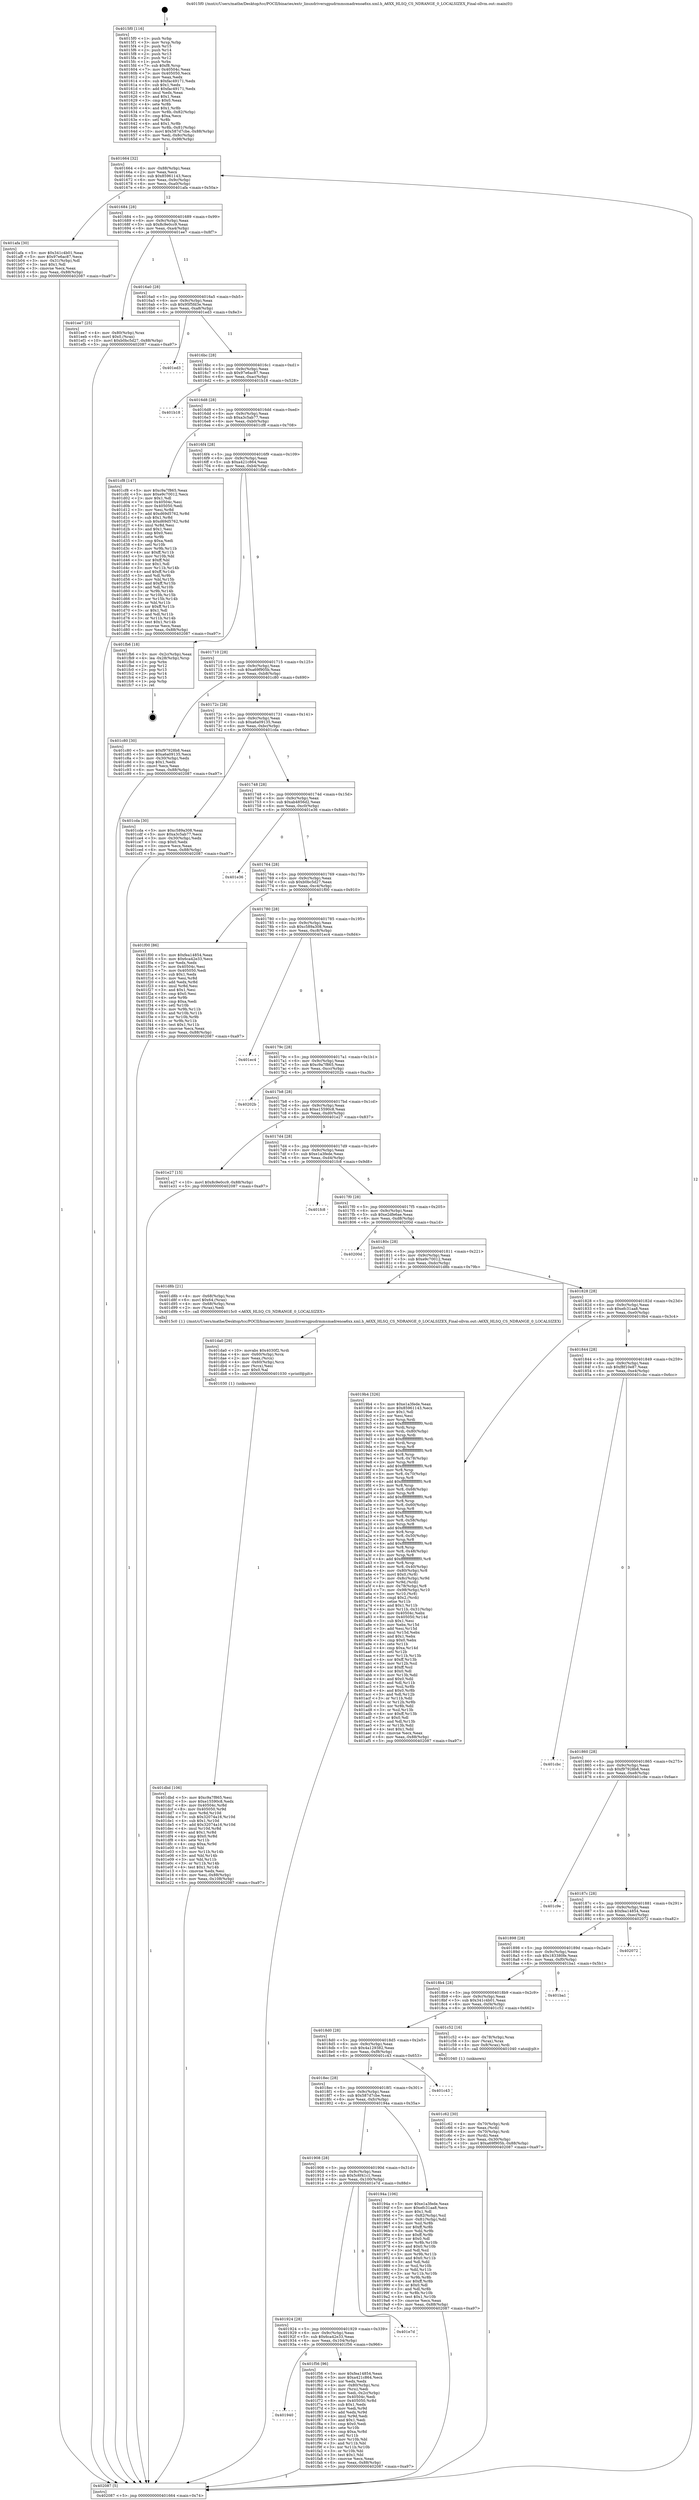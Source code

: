 digraph "0x4015f0" {
  label = "0x4015f0 (/mnt/c/Users/mathe/Desktop/tcc/POCII/binaries/extr_linuxdriversgpudrmmsmadrenoa6xx.xml.h_A6XX_HLSQ_CS_NDRANGE_0_LOCALSIZEX_Final-ollvm.out::main(0))"
  labelloc = "t"
  node[shape=record]

  Entry [label="",width=0.3,height=0.3,shape=circle,fillcolor=black,style=filled]
  "0x401664" [label="{
     0x401664 [32]\l
     | [instrs]\l
     &nbsp;&nbsp;0x401664 \<+6\>: mov -0x88(%rbp),%eax\l
     &nbsp;&nbsp;0x40166a \<+2\>: mov %eax,%ecx\l
     &nbsp;&nbsp;0x40166c \<+6\>: sub $0x85961143,%ecx\l
     &nbsp;&nbsp;0x401672 \<+6\>: mov %eax,-0x9c(%rbp)\l
     &nbsp;&nbsp;0x401678 \<+6\>: mov %ecx,-0xa0(%rbp)\l
     &nbsp;&nbsp;0x40167e \<+6\>: je 0000000000401afa \<main+0x50a\>\l
  }"]
  "0x401afa" [label="{
     0x401afa [30]\l
     | [instrs]\l
     &nbsp;&nbsp;0x401afa \<+5\>: mov $0x341c4b01,%eax\l
     &nbsp;&nbsp;0x401aff \<+5\>: mov $0x97e6ac87,%ecx\l
     &nbsp;&nbsp;0x401b04 \<+3\>: mov -0x31(%rbp),%dl\l
     &nbsp;&nbsp;0x401b07 \<+3\>: test $0x1,%dl\l
     &nbsp;&nbsp;0x401b0a \<+3\>: cmovne %ecx,%eax\l
     &nbsp;&nbsp;0x401b0d \<+6\>: mov %eax,-0x88(%rbp)\l
     &nbsp;&nbsp;0x401b13 \<+5\>: jmp 0000000000402087 \<main+0xa97\>\l
  }"]
  "0x401684" [label="{
     0x401684 [28]\l
     | [instrs]\l
     &nbsp;&nbsp;0x401684 \<+5\>: jmp 0000000000401689 \<main+0x99\>\l
     &nbsp;&nbsp;0x401689 \<+6\>: mov -0x9c(%rbp),%eax\l
     &nbsp;&nbsp;0x40168f \<+5\>: sub $0x8c9e0cc9,%eax\l
     &nbsp;&nbsp;0x401694 \<+6\>: mov %eax,-0xa4(%rbp)\l
     &nbsp;&nbsp;0x40169a \<+6\>: je 0000000000401ee7 \<main+0x8f7\>\l
  }"]
  Exit [label="",width=0.3,height=0.3,shape=circle,fillcolor=black,style=filled,peripheries=2]
  "0x401ee7" [label="{
     0x401ee7 [25]\l
     | [instrs]\l
     &nbsp;&nbsp;0x401ee7 \<+4\>: mov -0x80(%rbp),%rax\l
     &nbsp;&nbsp;0x401eeb \<+6\>: movl $0x0,(%rax)\l
     &nbsp;&nbsp;0x401ef1 \<+10\>: movl $0xb0bc5d27,-0x88(%rbp)\l
     &nbsp;&nbsp;0x401efb \<+5\>: jmp 0000000000402087 \<main+0xa97\>\l
  }"]
  "0x4016a0" [label="{
     0x4016a0 [28]\l
     | [instrs]\l
     &nbsp;&nbsp;0x4016a0 \<+5\>: jmp 00000000004016a5 \<main+0xb5\>\l
     &nbsp;&nbsp;0x4016a5 \<+6\>: mov -0x9c(%rbp),%eax\l
     &nbsp;&nbsp;0x4016ab \<+5\>: sub $0x95f5fd3e,%eax\l
     &nbsp;&nbsp;0x4016b0 \<+6\>: mov %eax,-0xa8(%rbp)\l
     &nbsp;&nbsp;0x4016b6 \<+6\>: je 0000000000401ed3 \<main+0x8e3\>\l
  }"]
  "0x401940" [label="{
     0x401940\l
  }", style=dashed]
  "0x401ed3" [label="{
     0x401ed3\l
  }", style=dashed]
  "0x4016bc" [label="{
     0x4016bc [28]\l
     | [instrs]\l
     &nbsp;&nbsp;0x4016bc \<+5\>: jmp 00000000004016c1 \<main+0xd1\>\l
     &nbsp;&nbsp;0x4016c1 \<+6\>: mov -0x9c(%rbp),%eax\l
     &nbsp;&nbsp;0x4016c7 \<+5\>: sub $0x97e6ac87,%eax\l
     &nbsp;&nbsp;0x4016cc \<+6\>: mov %eax,-0xac(%rbp)\l
     &nbsp;&nbsp;0x4016d2 \<+6\>: je 0000000000401b18 \<main+0x528\>\l
  }"]
  "0x401f56" [label="{
     0x401f56 [96]\l
     | [instrs]\l
     &nbsp;&nbsp;0x401f56 \<+5\>: mov $0xfea14854,%eax\l
     &nbsp;&nbsp;0x401f5b \<+5\>: mov $0xa421c864,%ecx\l
     &nbsp;&nbsp;0x401f60 \<+2\>: xor %edx,%edx\l
     &nbsp;&nbsp;0x401f62 \<+4\>: mov -0x80(%rbp),%rsi\l
     &nbsp;&nbsp;0x401f66 \<+2\>: mov (%rsi),%edi\l
     &nbsp;&nbsp;0x401f68 \<+3\>: mov %edi,-0x2c(%rbp)\l
     &nbsp;&nbsp;0x401f6b \<+7\>: mov 0x40504c,%edi\l
     &nbsp;&nbsp;0x401f72 \<+8\>: mov 0x405050,%r8d\l
     &nbsp;&nbsp;0x401f7a \<+3\>: sub $0x1,%edx\l
     &nbsp;&nbsp;0x401f7d \<+3\>: mov %edi,%r9d\l
     &nbsp;&nbsp;0x401f80 \<+3\>: add %edx,%r9d\l
     &nbsp;&nbsp;0x401f83 \<+4\>: imul %r9d,%edi\l
     &nbsp;&nbsp;0x401f87 \<+3\>: and $0x1,%edi\l
     &nbsp;&nbsp;0x401f8a \<+3\>: cmp $0x0,%edi\l
     &nbsp;&nbsp;0x401f8d \<+4\>: sete %r10b\l
     &nbsp;&nbsp;0x401f91 \<+4\>: cmp $0xa,%r8d\l
     &nbsp;&nbsp;0x401f95 \<+4\>: setl %r11b\l
     &nbsp;&nbsp;0x401f99 \<+3\>: mov %r10b,%bl\l
     &nbsp;&nbsp;0x401f9c \<+3\>: and %r11b,%bl\l
     &nbsp;&nbsp;0x401f9f \<+3\>: xor %r11b,%r10b\l
     &nbsp;&nbsp;0x401fa2 \<+3\>: or %r10b,%bl\l
     &nbsp;&nbsp;0x401fa5 \<+3\>: test $0x1,%bl\l
     &nbsp;&nbsp;0x401fa8 \<+3\>: cmovne %ecx,%eax\l
     &nbsp;&nbsp;0x401fab \<+6\>: mov %eax,-0x88(%rbp)\l
     &nbsp;&nbsp;0x401fb1 \<+5\>: jmp 0000000000402087 \<main+0xa97\>\l
  }"]
  "0x401b18" [label="{
     0x401b18\l
  }", style=dashed]
  "0x4016d8" [label="{
     0x4016d8 [28]\l
     | [instrs]\l
     &nbsp;&nbsp;0x4016d8 \<+5\>: jmp 00000000004016dd \<main+0xed\>\l
     &nbsp;&nbsp;0x4016dd \<+6\>: mov -0x9c(%rbp),%eax\l
     &nbsp;&nbsp;0x4016e3 \<+5\>: sub $0xa3c5ab77,%eax\l
     &nbsp;&nbsp;0x4016e8 \<+6\>: mov %eax,-0xb0(%rbp)\l
     &nbsp;&nbsp;0x4016ee \<+6\>: je 0000000000401cf8 \<main+0x708\>\l
  }"]
  "0x401924" [label="{
     0x401924 [28]\l
     | [instrs]\l
     &nbsp;&nbsp;0x401924 \<+5\>: jmp 0000000000401929 \<main+0x339\>\l
     &nbsp;&nbsp;0x401929 \<+6\>: mov -0x9c(%rbp),%eax\l
     &nbsp;&nbsp;0x40192f \<+5\>: sub $0x6ca42e33,%eax\l
     &nbsp;&nbsp;0x401934 \<+6\>: mov %eax,-0x104(%rbp)\l
     &nbsp;&nbsp;0x40193a \<+6\>: je 0000000000401f56 \<main+0x966\>\l
  }"]
  "0x401cf8" [label="{
     0x401cf8 [147]\l
     | [instrs]\l
     &nbsp;&nbsp;0x401cf8 \<+5\>: mov $0xc9a7f865,%eax\l
     &nbsp;&nbsp;0x401cfd \<+5\>: mov $0xe9c70012,%ecx\l
     &nbsp;&nbsp;0x401d02 \<+2\>: mov $0x1,%dl\l
     &nbsp;&nbsp;0x401d04 \<+7\>: mov 0x40504c,%esi\l
     &nbsp;&nbsp;0x401d0b \<+7\>: mov 0x405050,%edi\l
     &nbsp;&nbsp;0x401d12 \<+3\>: mov %esi,%r8d\l
     &nbsp;&nbsp;0x401d15 \<+7\>: add $0xd69d5762,%r8d\l
     &nbsp;&nbsp;0x401d1c \<+4\>: sub $0x1,%r8d\l
     &nbsp;&nbsp;0x401d20 \<+7\>: sub $0xd69d5762,%r8d\l
     &nbsp;&nbsp;0x401d27 \<+4\>: imul %r8d,%esi\l
     &nbsp;&nbsp;0x401d2b \<+3\>: and $0x1,%esi\l
     &nbsp;&nbsp;0x401d2e \<+3\>: cmp $0x0,%esi\l
     &nbsp;&nbsp;0x401d31 \<+4\>: sete %r9b\l
     &nbsp;&nbsp;0x401d35 \<+3\>: cmp $0xa,%edi\l
     &nbsp;&nbsp;0x401d38 \<+4\>: setl %r10b\l
     &nbsp;&nbsp;0x401d3c \<+3\>: mov %r9b,%r11b\l
     &nbsp;&nbsp;0x401d3f \<+4\>: xor $0xff,%r11b\l
     &nbsp;&nbsp;0x401d43 \<+3\>: mov %r10b,%bl\l
     &nbsp;&nbsp;0x401d46 \<+3\>: xor $0xff,%bl\l
     &nbsp;&nbsp;0x401d49 \<+3\>: xor $0x1,%dl\l
     &nbsp;&nbsp;0x401d4c \<+3\>: mov %r11b,%r14b\l
     &nbsp;&nbsp;0x401d4f \<+4\>: and $0xff,%r14b\l
     &nbsp;&nbsp;0x401d53 \<+3\>: and %dl,%r9b\l
     &nbsp;&nbsp;0x401d56 \<+3\>: mov %bl,%r15b\l
     &nbsp;&nbsp;0x401d59 \<+4\>: and $0xff,%r15b\l
     &nbsp;&nbsp;0x401d5d \<+3\>: and %dl,%r10b\l
     &nbsp;&nbsp;0x401d60 \<+3\>: or %r9b,%r14b\l
     &nbsp;&nbsp;0x401d63 \<+3\>: or %r10b,%r15b\l
     &nbsp;&nbsp;0x401d66 \<+3\>: xor %r15b,%r14b\l
     &nbsp;&nbsp;0x401d69 \<+3\>: or %bl,%r11b\l
     &nbsp;&nbsp;0x401d6c \<+4\>: xor $0xff,%r11b\l
     &nbsp;&nbsp;0x401d70 \<+3\>: or $0x1,%dl\l
     &nbsp;&nbsp;0x401d73 \<+3\>: and %dl,%r11b\l
     &nbsp;&nbsp;0x401d76 \<+3\>: or %r11b,%r14b\l
     &nbsp;&nbsp;0x401d79 \<+4\>: test $0x1,%r14b\l
     &nbsp;&nbsp;0x401d7d \<+3\>: cmovne %ecx,%eax\l
     &nbsp;&nbsp;0x401d80 \<+6\>: mov %eax,-0x88(%rbp)\l
     &nbsp;&nbsp;0x401d86 \<+5\>: jmp 0000000000402087 \<main+0xa97\>\l
  }"]
  "0x4016f4" [label="{
     0x4016f4 [28]\l
     | [instrs]\l
     &nbsp;&nbsp;0x4016f4 \<+5\>: jmp 00000000004016f9 \<main+0x109\>\l
     &nbsp;&nbsp;0x4016f9 \<+6\>: mov -0x9c(%rbp),%eax\l
     &nbsp;&nbsp;0x4016ff \<+5\>: sub $0xa421c864,%eax\l
     &nbsp;&nbsp;0x401704 \<+6\>: mov %eax,-0xb4(%rbp)\l
     &nbsp;&nbsp;0x40170a \<+6\>: je 0000000000401fb6 \<main+0x9c6\>\l
  }"]
  "0x401e7d" [label="{
     0x401e7d\l
  }", style=dashed]
  "0x401fb6" [label="{
     0x401fb6 [18]\l
     | [instrs]\l
     &nbsp;&nbsp;0x401fb6 \<+3\>: mov -0x2c(%rbp),%eax\l
     &nbsp;&nbsp;0x401fb9 \<+4\>: lea -0x28(%rbp),%rsp\l
     &nbsp;&nbsp;0x401fbd \<+1\>: pop %rbx\l
     &nbsp;&nbsp;0x401fbe \<+2\>: pop %r12\l
     &nbsp;&nbsp;0x401fc0 \<+2\>: pop %r13\l
     &nbsp;&nbsp;0x401fc2 \<+2\>: pop %r14\l
     &nbsp;&nbsp;0x401fc4 \<+2\>: pop %r15\l
     &nbsp;&nbsp;0x401fc6 \<+1\>: pop %rbp\l
     &nbsp;&nbsp;0x401fc7 \<+1\>: ret\l
  }"]
  "0x401710" [label="{
     0x401710 [28]\l
     | [instrs]\l
     &nbsp;&nbsp;0x401710 \<+5\>: jmp 0000000000401715 \<main+0x125\>\l
     &nbsp;&nbsp;0x401715 \<+6\>: mov -0x9c(%rbp),%eax\l
     &nbsp;&nbsp;0x40171b \<+5\>: sub $0xa69f905b,%eax\l
     &nbsp;&nbsp;0x401720 \<+6\>: mov %eax,-0xb8(%rbp)\l
     &nbsp;&nbsp;0x401726 \<+6\>: je 0000000000401c80 \<main+0x690\>\l
  }"]
  "0x401dbd" [label="{
     0x401dbd [106]\l
     | [instrs]\l
     &nbsp;&nbsp;0x401dbd \<+5\>: mov $0xc9a7f865,%esi\l
     &nbsp;&nbsp;0x401dc2 \<+5\>: mov $0xe15590c8,%edx\l
     &nbsp;&nbsp;0x401dc7 \<+8\>: mov 0x40504c,%r8d\l
     &nbsp;&nbsp;0x401dcf \<+8\>: mov 0x405050,%r9d\l
     &nbsp;&nbsp;0x401dd7 \<+3\>: mov %r8d,%r10d\l
     &nbsp;&nbsp;0x401dda \<+7\>: sub $0x32074a16,%r10d\l
     &nbsp;&nbsp;0x401de1 \<+4\>: sub $0x1,%r10d\l
     &nbsp;&nbsp;0x401de5 \<+7\>: add $0x32074a16,%r10d\l
     &nbsp;&nbsp;0x401dec \<+4\>: imul %r10d,%r8d\l
     &nbsp;&nbsp;0x401df0 \<+4\>: and $0x1,%r8d\l
     &nbsp;&nbsp;0x401df4 \<+4\>: cmp $0x0,%r8d\l
     &nbsp;&nbsp;0x401df8 \<+4\>: sete %r11b\l
     &nbsp;&nbsp;0x401dfc \<+4\>: cmp $0xa,%r9d\l
     &nbsp;&nbsp;0x401e00 \<+3\>: setl %bl\l
     &nbsp;&nbsp;0x401e03 \<+3\>: mov %r11b,%r14b\l
     &nbsp;&nbsp;0x401e06 \<+3\>: and %bl,%r14b\l
     &nbsp;&nbsp;0x401e09 \<+3\>: xor %bl,%r11b\l
     &nbsp;&nbsp;0x401e0c \<+3\>: or %r11b,%r14b\l
     &nbsp;&nbsp;0x401e0f \<+4\>: test $0x1,%r14b\l
     &nbsp;&nbsp;0x401e13 \<+3\>: cmovne %edx,%esi\l
     &nbsp;&nbsp;0x401e16 \<+6\>: mov %esi,-0x88(%rbp)\l
     &nbsp;&nbsp;0x401e1c \<+6\>: mov %eax,-0x108(%rbp)\l
     &nbsp;&nbsp;0x401e22 \<+5\>: jmp 0000000000402087 \<main+0xa97\>\l
  }"]
  "0x401c80" [label="{
     0x401c80 [30]\l
     | [instrs]\l
     &nbsp;&nbsp;0x401c80 \<+5\>: mov $0xf97928b8,%eax\l
     &nbsp;&nbsp;0x401c85 \<+5\>: mov $0xa6a09135,%ecx\l
     &nbsp;&nbsp;0x401c8a \<+3\>: mov -0x30(%rbp),%edx\l
     &nbsp;&nbsp;0x401c8d \<+3\>: cmp $0x1,%edx\l
     &nbsp;&nbsp;0x401c90 \<+3\>: cmovl %ecx,%eax\l
     &nbsp;&nbsp;0x401c93 \<+6\>: mov %eax,-0x88(%rbp)\l
     &nbsp;&nbsp;0x401c99 \<+5\>: jmp 0000000000402087 \<main+0xa97\>\l
  }"]
  "0x40172c" [label="{
     0x40172c [28]\l
     | [instrs]\l
     &nbsp;&nbsp;0x40172c \<+5\>: jmp 0000000000401731 \<main+0x141\>\l
     &nbsp;&nbsp;0x401731 \<+6\>: mov -0x9c(%rbp),%eax\l
     &nbsp;&nbsp;0x401737 \<+5\>: sub $0xa6a09135,%eax\l
     &nbsp;&nbsp;0x40173c \<+6\>: mov %eax,-0xbc(%rbp)\l
     &nbsp;&nbsp;0x401742 \<+6\>: je 0000000000401cda \<main+0x6ea\>\l
  }"]
  "0x401da0" [label="{
     0x401da0 [29]\l
     | [instrs]\l
     &nbsp;&nbsp;0x401da0 \<+10\>: movabs $0x4030f2,%rdi\l
     &nbsp;&nbsp;0x401daa \<+4\>: mov -0x60(%rbp),%rcx\l
     &nbsp;&nbsp;0x401dae \<+2\>: mov %eax,(%rcx)\l
     &nbsp;&nbsp;0x401db0 \<+4\>: mov -0x60(%rbp),%rcx\l
     &nbsp;&nbsp;0x401db4 \<+2\>: mov (%rcx),%esi\l
     &nbsp;&nbsp;0x401db6 \<+2\>: mov $0x0,%al\l
     &nbsp;&nbsp;0x401db8 \<+5\>: call 0000000000401030 \<printf@plt\>\l
     | [calls]\l
     &nbsp;&nbsp;0x401030 \{1\} (unknown)\l
  }"]
  "0x401cda" [label="{
     0x401cda [30]\l
     | [instrs]\l
     &nbsp;&nbsp;0x401cda \<+5\>: mov $0xc589a308,%eax\l
     &nbsp;&nbsp;0x401cdf \<+5\>: mov $0xa3c5ab77,%ecx\l
     &nbsp;&nbsp;0x401ce4 \<+3\>: mov -0x30(%rbp),%edx\l
     &nbsp;&nbsp;0x401ce7 \<+3\>: cmp $0x0,%edx\l
     &nbsp;&nbsp;0x401cea \<+3\>: cmove %ecx,%eax\l
     &nbsp;&nbsp;0x401ced \<+6\>: mov %eax,-0x88(%rbp)\l
     &nbsp;&nbsp;0x401cf3 \<+5\>: jmp 0000000000402087 \<main+0xa97\>\l
  }"]
  "0x401748" [label="{
     0x401748 [28]\l
     | [instrs]\l
     &nbsp;&nbsp;0x401748 \<+5\>: jmp 000000000040174d \<main+0x15d\>\l
     &nbsp;&nbsp;0x40174d \<+6\>: mov -0x9c(%rbp),%eax\l
     &nbsp;&nbsp;0x401753 \<+5\>: sub $0xab4856d2,%eax\l
     &nbsp;&nbsp;0x401758 \<+6\>: mov %eax,-0xc0(%rbp)\l
     &nbsp;&nbsp;0x40175e \<+6\>: je 0000000000401e36 \<main+0x846\>\l
  }"]
  "0x401c62" [label="{
     0x401c62 [30]\l
     | [instrs]\l
     &nbsp;&nbsp;0x401c62 \<+4\>: mov -0x70(%rbp),%rdi\l
     &nbsp;&nbsp;0x401c66 \<+2\>: mov %eax,(%rdi)\l
     &nbsp;&nbsp;0x401c68 \<+4\>: mov -0x70(%rbp),%rdi\l
     &nbsp;&nbsp;0x401c6c \<+2\>: mov (%rdi),%eax\l
     &nbsp;&nbsp;0x401c6e \<+3\>: mov %eax,-0x30(%rbp)\l
     &nbsp;&nbsp;0x401c71 \<+10\>: movl $0xa69f905b,-0x88(%rbp)\l
     &nbsp;&nbsp;0x401c7b \<+5\>: jmp 0000000000402087 \<main+0xa97\>\l
  }"]
  "0x401e36" [label="{
     0x401e36\l
  }", style=dashed]
  "0x401764" [label="{
     0x401764 [28]\l
     | [instrs]\l
     &nbsp;&nbsp;0x401764 \<+5\>: jmp 0000000000401769 \<main+0x179\>\l
     &nbsp;&nbsp;0x401769 \<+6\>: mov -0x9c(%rbp),%eax\l
     &nbsp;&nbsp;0x40176f \<+5\>: sub $0xb0bc5d27,%eax\l
     &nbsp;&nbsp;0x401774 \<+6\>: mov %eax,-0xc4(%rbp)\l
     &nbsp;&nbsp;0x40177a \<+6\>: je 0000000000401f00 \<main+0x910\>\l
  }"]
  "0x4015f0" [label="{
     0x4015f0 [116]\l
     | [instrs]\l
     &nbsp;&nbsp;0x4015f0 \<+1\>: push %rbp\l
     &nbsp;&nbsp;0x4015f1 \<+3\>: mov %rsp,%rbp\l
     &nbsp;&nbsp;0x4015f4 \<+2\>: push %r15\l
     &nbsp;&nbsp;0x4015f6 \<+2\>: push %r14\l
     &nbsp;&nbsp;0x4015f8 \<+2\>: push %r13\l
     &nbsp;&nbsp;0x4015fa \<+2\>: push %r12\l
     &nbsp;&nbsp;0x4015fc \<+1\>: push %rbx\l
     &nbsp;&nbsp;0x4015fd \<+7\>: sub $0xf8,%rsp\l
     &nbsp;&nbsp;0x401604 \<+7\>: mov 0x40504c,%eax\l
     &nbsp;&nbsp;0x40160b \<+7\>: mov 0x405050,%ecx\l
     &nbsp;&nbsp;0x401612 \<+2\>: mov %eax,%edx\l
     &nbsp;&nbsp;0x401614 \<+6\>: sub $0xfac49171,%edx\l
     &nbsp;&nbsp;0x40161a \<+3\>: sub $0x1,%edx\l
     &nbsp;&nbsp;0x40161d \<+6\>: add $0xfac49171,%edx\l
     &nbsp;&nbsp;0x401623 \<+3\>: imul %edx,%eax\l
     &nbsp;&nbsp;0x401626 \<+3\>: and $0x1,%eax\l
     &nbsp;&nbsp;0x401629 \<+3\>: cmp $0x0,%eax\l
     &nbsp;&nbsp;0x40162c \<+4\>: sete %r8b\l
     &nbsp;&nbsp;0x401630 \<+4\>: and $0x1,%r8b\l
     &nbsp;&nbsp;0x401634 \<+7\>: mov %r8b,-0x82(%rbp)\l
     &nbsp;&nbsp;0x40163b \<+3\>: cmp $0xa,%ecx\l
     &nbsp;&nbsp;0x40163e \<+4\>: setl %r8b\l
     &nbsp;&nbsp;0x401642 \<+4\>: and $0x1,%r8b\l
     &nbsp;&nbsp;0x401646 \<+7\>: mov %r8b,-0x81(%rbp)\l
     &nbsp;&nbsp;0x40164d \<+10\>: movl $0x587d7cbe,-0x88(%rbp)\l
     &nbsp;&nbsp;0x401657 \<+6\>: mov %edi,-0x8c(%rbp)\l
     &nbsp;&nbsp;0x40165d \<+7\>: mov %rsi,-0x98(%rbp)\l
  }"]
  "0x401f00" [label="{
     0x401f00 [86]\l
     | [instrs]\l
     &nbsp;&nbsp;0x401f00 \<+5\>: mov $0xfea14854,%eax\l
     &nbsp;&nbsp;0x401f05 \<+5\>: mov $0x6ca42e33,%ecx\l
     &nbsp;&nbsp;0x401f0a \<+2\>: xor %edx,%edx\l
     &nbsp;&nbsp;0x401f0c \<+7\>: mov 0x40504c,%esi\l
     &nbsp;&nbsp;0x401f13 \<+7\>: mov 0x405050,%edi\l
     &nbsp;&nbsp;0x401f1a \<+3\>: sub $0x1,%edx\l
     &nbsp;&nbsp;0x401f1d \<+3\>: mov %esi,%r8d\l
     &nbsp;&nbsp;0x401f20 \<+3\>: add %edx,%r8d\l
     &nbsp;&nbsp;0x401f23 \<+4\>: imul %r8d,%esi\l
     &nbsp;&nbsp;0x401f27 \<+3\>: and $0x1,%esi\l
     &nbsp;&nbsp;0x401f2a \<+3\>: cmp $0x0,%esi\l
     &nbsp;&nbsp;0x401f2d \<+4\>: sete %r9b\l
     &nbsp;&nbsp;0x401f31 \<+3\>: cmp $0xa,%edi\l
     &nbsp;&nbsp;0x401f34 \<+4\>: setl %r10b\l
     &nbsp;&nbsp;0x401f38 \<+3\>: mov %r9b,%r11b\l
     &nbsp;&nbsp;0x401f3b \<+3\>: and %r10b,%r11b\l
     &nbsp;&nbsp;0x401f3e \<+3\>: xor %r10b,%r9b\l
     &nbsp;&nbsp;0x401f41 \<+3\>: or %r9b,%r11b\l
     &nbsp;&nbsp;0x401f44 \<+4\>: test $0x1,%r11b\l
     &nbsp;&nbsp;0x401f48 \<+3\>: cmovne %ecx,%eax\l
     &nbsp;&nbsp;0x401f4b \<+6\>: mov %eax,-0x88(%rbp)\l
     &nbsp;&nbsp;0x401f51 \<+5\>: jmp 0000000000402087 \<main+0xa97\>\l
  }"]
  "0x401780" [label="{
     0x401780 [28]\l
     | [instrs]\l
     &nbsp;&nbsp;0x401780 \<+5\>: jmp 0000000000401785 \<main+0x195\>\l
     &nbsp;&nbsp;0x401785 \<+6\>: mov -0x9c(%rbp),%eax\l
     &nbsp;&nbsp;0x40178b \<+5\>: sub $0xc589a308,%eax\l
     &nbsp;&nbsp;0x401790 \<+6\>: mov %eax,-0xc8(%rbp)\l
     &nbsp;&nbsp;0x401796 \<+6\>: je 0000000000401ec4 \<main+0x8d4\>\l
  }"]
  "0x402087" [label="{
     0x402087 [5]\l
     | [instrs]\l
     &nbsp;&nbsp;0x402087 \<+5\>: jmp 0000000000401664 \<main+0x74\>\l
  }"]
  "0x401ec4" [label="{
     0x401ec4\l
  }", style=dashed]
  "0x40179c" [label="{
     0x40179c [28]\l
     | [instrs]\l
     &nbsp;&nbsp;0x40179c \<+5\>: jmp 00000000004017a1 \<main+0x1b1\>\l
     &nbsp;&nbsp;0x4017a1 \<+6\>: mov -0x9c(%rbp),%eax\l
     &nbsp;&nbsp;0x4017a7 \<+5\>: sub $0xc9a7f865,%eax\l
     &nbsp;&nbsp;0x4017ac \<+6\>: mov %eax,-0xcc(%rbp)\l
     &nbsp;&nbsp;0x4017b2 \<+6\>: je 000000000040202b \<main+0xa3b\>\l
  }"]
  "0x401908" [label="{
     0x401908 [28]\l
     | [instrs]\l
     &nbsp;&nbsp;0x401908 \<+5\>: jmp 000000000040190d \<main+0x31d\>\l
     &nbsp;&nbsp;0x40190d \<+6\>: mov -0x9c(%rbp),%eax\l
     &nbsp;&nbsp;0x401913 \<+5\>: sub $0x5c6f41c1,%eax\l
     &nbsp;&nbsp;0x401918 \<+6\>: mov %eax,-0x100(%rbp)\l
     &nbsp;&nbsp;0x40191e \<+6\>: je 0000000000401e7d \<main+0x88d\>\l
  }"]
  "0x40202b" [label="{
     0x40202b\l
  }", style=dashed]
  "0x4017b8" [label="{
     0x4017b8 [28]\l
     | [instrs]\l
     &nbsp;&nbsp;0x4017b8 \<+5\>: jmp 00000000004017bd \<main+0x1cd\>\l
     &nbsp;&nbsp;0x4017bd \<+6\>: mov -0x9c(%rbp),%eax\l
     &nbsp;&nbsp;0x4017c3 \<+5\>: sub $0xe15590c8,%eax\l
     &nbsp;&nbsp;0x4017c8 \<+6\>: mov %eax,-0xd0(%rbp)\l
     &nbsp;&nbsp;0x4017ce \<+6\>: je 0000000000401e27 \<main+0x837\>\l
  }"]
  "0x40194a" [label="{
     0x40194a [106]\l
     | [instrs]\l
     &nbsp;&nbsp;0x40194a \<+5\>: mov $0xe1a3fede,%eax\l
     &nbsp;&nbsp;0x40194f \<+5\>: mov $0xefc31aa8,%ecx\l
     &nbsp;&nbsp;0x401954 \<+2\>: mov $0x1,%dl\l
     &nbsp;&nbsp;0x401956 \<+7\>: mov -0x82(%rbp),%sil\l
     &nbsp;&nbsp;0x40195d \<+7\>: mov -0x81(%rbp),%dil\l
     &nbsp;&nbsp;0x401964 \<+3\>: mov %sil,%r8b\l
     &nbsp;&nbsp;0x401967 \<+4\>: xor $0xff,%r8b\l
     &nbsp;&nbsp;0x40196b \<+3\>: mov %dil,%r9b\l
     &nbsp;&nbsp;0x40196e \<+4\>: xor $0xff,%r9b\l
     &nbsp;&nbsp;0x401972 \<+3\>: xor $0x0,%dl\l
     &nbsp;&nbsp;0x401975 \<+3\>: mov %r8b,%r10b\l
     &nbsp;&nbsp;0x401978 \<+4\>: and $0x0,%r10b\l
     &nbsp;&nbsp;0x40197c \<+3\>: and %dl,%sil\l
     &nbsp;&nbsp;0x40197f \<+3\>: mov %r9b,%r11b\l
     &nbsp;&nbsp;0x401982 \<+4\>: and $0x0,%r11b\l
     &nbsp;&nbsp;0x401986 \<+3\>: and %dl,%dil\l
     &nbsp;&nbsp;0x401989 \<+3\>: or %sil,%r10b\l
     &nbsp;&nbsp;0x40198c \<+3\>: or %dil,%r11b\l
     &nbsp;&nbsp;0x40198f \<+3\>: xor %r11b,%r10b\l
     &nbsp;&nbsp;0x401992 \<+3\>: or %r9b,%r8b\l
     &nbsp;&nbsp;0x401995 \<+4\>: xor $0xff,%r8b\l
     &nbsp;&nbsp;0x401999 \<+3\>: or $0x0,%dl\l
     &nbsp;&nbsp;0x40199c \<+3\>: and %dl,%r8b\l
     &nbsp;&nbsp;0x40199f \<+3\>: or %r8b,%r10b\l
     &nbsp;&nbsp;0x4019a2 \<+4\>: test $0x1,%r10b\l
     &nbsp;&nbsp;0x4019a6 \<+3\>: cmovne %ecx,%eax\l
     &nbsp;&nbsp;0x4019a9 \<+6\>: mov %eax,-0x88(%rbp)\l
     &nbsp;&nbsp;0x4019af \<+5\>: jmp 0000000000402087 \<main+0xa97\>\l
  }"]
  "0x401e27" [label="{
     0x401e27 [15]\l
     | [instrs]\l
     &nbsp;&nbsp;0x401e27 \<+10\>: movl $0x8c9e0cc9,-0x88(%rbp)\l
     &nbsp;&nbsp;0x401e31 \<+5\>: jmp 0000000000402087 \<main+0xa97\>\l
  }"]
  "0x4017d4" [label="{
     0x4017d4 [28]\l
     | [instrs]\l
     &nbsp;&nbsp;0x4017d4 \<+5\>: jmp 00000000004017d9 \<main+0x1e9\>\l
     &nbsp;&nbsp;0x4017d9 \<+6\>: mov -0x9c(%rbp),%eax\l
     &nbsp;&nbsp;0x4017df \<+5\>: sub $0xe1a3fede,%eax\l
     &nbsp;&nbsp;0x4017e4 \<+6\>: mov %eax,-0xd4(%rbp)\l
     &nbsp;&nbsp;0x4017ea \<+6\>: je 0000000000401fc8 \<main+0x9d8\>\l
  }"]
  "0x4018ec" [label="{
     0x4018ec [28]\l
     | [instrs]\l
     &nbsp;&nbsp;0x4018ec \<+5\>: jmp 00000000004018f1 \<main+0x301\>\l
     &nbsp;&nbsp;0x4018f1 \<+6\>: mov -0x9c(%rbp),%eax\l
     &nbsp;&nbsp;0x4018f7 \<+5\>: sub $0x587d7cbe,%eax\l
     &nbsp;&nbsp;0x4018fc \<+6\>: mov %eax,-0xfc(%rbp)\l
     &nbsp;&nbsp;0x401902 \<+6\>: je 000000000040194a \<main+0x35a\>\l
  }"]
  "0x401fc8" [label="{
     0x401fc8\l
  }", style=dashed]
  "0x4017f0" [label="{
     0x4017f0 [28]\l
     | [instrs]\l
     &nbsp;&nbsp;0x4017f0 \<+5\>: jmp 00000000004017f5 \<main+0x205\>\l
     &nbsp;&nbsp;0x4017f5 \<+6\>: mov -0x9c(%rbp),%eax\l
     &nbsp;&nbsp;0x4017fb \<+5\>: sub $0xe2dfe6ae,%eax\l
     &nbsp;&nbsp;0x401800 \<+6\>: mov %eax,-0xd8(%rbp)\l
     &nbsp;&nbsp;0x401806 \<+6\>: je 000000000040200d \<main+0xa1d\>\l
  }"]
  "0x401c43" [label="{
     0x401c43\l
  }", style=dashed]
  "0x40200d" [label="{
     0x40200d\l
  }", style=dashed]
  "0x40180c" [label="{
     0x40180c [28]\l
     | [instrs]\l
     &nbsp;&nbsp;0x40180c \<+5\>: jmp 0000000000401811 \<main+0x221\>\l
     &nbsp;&nbsp;0x401811 \<+6\>: mov -0x9c(%rbp),%eax\l
     &nbsp;&nbsp;0x401817 \<+5\>: sub $0xe9c70012,%eax\l
     &nbsp;&nbsp;0x40181c \<+6\>: mov %eax,-0xdc(%rbp)\l
     &nbsp;&nbsp;0x401822 \<+6\>: je 0000000000401d8b \<main+0x79b\>\l
  }"]
  "0x4018d0" [label="{
     0x4018d0 [28]\l
     | [instrs]\l
     &nbsp;&nbsp;0x4018d0 \<+5\>: jmp 00000000004018d5 \<main+0x2e5\>\l
     &nbsp;&nbsp;0x4018d5 \<+6\>: mov -0x9c(%rbp),%eax\l
     &nbsp;&nbsp;0x4018db \<+5\>: sub $0x4a129382,%eax\l
     &nbsp;&nbsp;0x4018e0 \<+6\>: mov %eax,-0xf8(%rbp)\l
     &nbsp;&nbsp;0x4018e6 \<+6\>: je 0000000000401c43 \<main+0x653\>\l
  }"]
  "0x401d8b" [label="{
     0x401d8b [21]\l
     | [instrs]\l
     &nbsp;&nbsp;0x401d8b \<+4\>: mov -0x68(%rbp),%rax\l
     &nbsp;&nbsp;0x401d8f \<+6\>: movl $0x64,(%rax)\l
     &nbsp;&nbsp;0x401d95 \<+4\>: mov -0x68(%rbp),%rax\l
     &nbsp;&nbsp;0x401d99 \<+2\>: mov (%rax),%edi\l
     &nbsp;&nbsp;0x401d9b \<+5\>: call 00000000004015c0 \<A6XX_HLSQ_CS_NDRANGE_0_LOCALSIZEX\>\l
     | [calls]\l
     &nbsp;&nbsp;0x4015c0 \{1\} (/mnt/c/Users/mathe/Desktop/tcc/POCII/binaries/extr_linuxdriversgpudrmmsmadrenoa6xx.xml.h_A6XX_HLSQ_CS_NDRANGE_0_LOCALSIZEX_Final-ollvm.out::A6XX_HLSQ_CS_NDRANGE_0_LOCALSIZEX)\l
  }"]
  "0x401828" [label="{
     0x401828 [28]\l
     | [instrs]\l
     &nbsp;&nbsp;0x401828 \<+5\>: jmp 000000000040182d \<main+0x23d\>\l
     &nbsp;&nbsp;0x40182d \<+6\>: mov -0x9c(%rbp),%eax\l
     &nbsp;&nbsp;0x401833 \<+5\>: sub $0xefc31aa8,%eax\l
     &nbsp;&nbsp;0x401838 \<+6\>: mov %eax,-0xe0(%rbp)\l
     &nbsp;&nbsp;0x40183e \<+6\>: je 00000000004019b4 \<main+0x3c4\>\l
  }"]
  "0x401c52" [label="{
     0x401c52 [16]\l
     | [instrs]\l
     &nbsp;&nbsp;0x401c52 \<+4\>: mov -0x78(%rbp),%rax\l
     &nbsp;&nbsp;0x401c56 \<+3\>: mov (%rax),%rax\l
     &nbsp;&nbsp;0x401c59 \<+4\>: mov 0x8(%rax),%rdi\l
     &nbsp;&nbsp;0x401c5d \<+5\>: call 0000000000401040 \<atoi@plt\>\l
     | [calls]\l
     &nbsp;&nbsp;0x401040 \{1\} (unknown)\l
  }"]
  "0x4019b4" [label="{
     0x4019b4 [326]\l
     | [instrs]\l
     &nbsp;&nbsp;0x4019b4 \<+5\>: mov $0xe1a3fede,%eax\l
     &nbsp;&nbsp;0x4019b9 \<+5\>: mov $0x85961143,%ecx\l
     &nbsp;&nbsp;0x4019be \<+2\>: mov $0x1,%dl\l
     &nbsp;&nbsp;0x4019c0 \<+2\>: xor %esi,%esi\l
     &nbsp;&nbsp;0x4019c2 \<+3\>: mov %rsp,%rdi\l
     &nbsp;&nbsp;0x4019c5 \<+4\>: add $0xfffffffffffffff0,%rdi\l
     &nbsp;&nbsp;0x4019c9 \<+3\>: mov %rdi,%rsp\l
     &nbsp;&nbsp;0x4019cc \<+4\>: mov %rdi,-0x80(%rbp)\l
     &nbsp;&nbsp;0x4019d0 \<+3\>: mov %rsp,%rdi\l
     &nbsp;&nbsp;0x4019d3 \<+4\>: add $0xfffffffffffffff0,%rdi\l
     &nbsp;&nbsp;0x4019d7 \<+3\>: mov %rdi,%rsp\l
     &nbsp;&nbsp;0x4019da \<+3\>: mov %rsp,%r8\l
     &nbsp;&nbsp;0x4019dd \<+4\>: add $0xfffffffffffffff0,%r8\l
     &nbsp;&nbsp;0x4019e1 \<+3\>: mov %r8,%rsp\l
     &nbsp;&nbsp;0x4019e4 \<+4\>: mov %r8,-0x78(%rbp)\l
     &nbsp;&nbsp;0x4019e8 \<+3\>: mov %rsp,%r8\l
     &nbsp;&nbsp;0x4019eb \<+4\>: add $0xfffffffffffffff0,%r8\l
     &nbsp;&nbsp;0x4019ef \<+3\>: mov %r8,%rsp\l
     &nbsp;&nbsp;0x4019f2 \<+4\>: mov %r8,-0x70(%rbp)\l
     &nbsp;&nbsp;0x4019f6 \<+3\>: mov %rsp,%r8\l
     &nbsp;&nbsp;0x4019f9 \<+4\>: add $0xfffffffffffffff0,%r8\l
     &nbsp;&nbsp;0x4019fd \<+3\>: mov %r8,%rsp\l
     &nbsp;&nbsp;0x401a00 \<+4\>: mov %r8,-0x68(%rbp)\l
     &nbsp;&nbsp;0x401a04 \<+3\>: mov %rsp,%r8\l
     &nbsp;&nbsp;0x401a07 \<+4\>: add $0xfffffffffffffff0,%r8\l
     &nbsp;&nbsp;0x401a0b \<+3\>: mov %r8,%rsp\l
     &nbsp;&nbsp;0x401a0e \<+4\>: mov %r8,-0x60(%rbp)\l
     &nbsp;&nbsp;0x401a12 \<+3\>: mov %rsp,%r8\l
     &nbsp;&nbsp;0x401a15 \<+4\>: add $0xfffffffffffffff0,%r8\l
     &nbsp;&nbsp;0x401a19 \<+3\>: mov %r8,%rsp\l
     &nbsp;&nbsp;0x401a1c \<+4\>: mov %r8,-0x58(%rbp)\l
     &nbsp;&nbsp;0x401a20 \<+3\>: mov %rsp,%r8\l
     &nbsp;&nbsp;0x401a23 \<+4\>: add $0xfffffffffffffff0,%r8\l
     &nbsp;&nbsp;0x401a27 \<+3\>: mov %r8,%rsp\l
     &nbsp;&nbsp;0x401a2a \<+4\>: mov %r8,-0x50(%rbp)\l
     &nbsp;&nbsp;0x401a2e \<+3\>: mov %rsp,%r8\l
     &nbsp;&nbsp;0x401a31 \<+4\>: add $0xfffffffffffffff0,%r8\l
     &nbsp;&nbsp;0x401a35 \<+3\>: mov %r8,%rsp\l
     &nbsp;&nbsp;0x401a38 \<+4\>: mov %r8,-0x48(%rbp)\l
     &nbsp;&nbsp;0x401a3c \<+3\>: mov %rsp,%r8\l
     &nbsp;&nbsp;0x401a3f \<+4\>: add $0xfffffffffffffff0,%r8\l
     &nbsp;&nbsp;0x401a43 \<+3\>: mov %r8,%rsp\l
     &nbsp;&nbsp;0x401a46 \<+4\>: mov %r8,-0x40(%rbp)\l
     &nbsp;&nbsp;0x401a4a \<+4\>: mov -0x80(%rbp),%r8\l
     &nbsp;&nbsp;0x401a4e \<+7\>: movl $0x0,(%r8)\l
     &nbsp;&nbsp;0x401a55 \<+7\>: mov -0x8c(%rbp),%r9d\l
     &nbsp;&nbsp;0x401a5c \<+3\>: mov %r9d,(%rdi)\l
     &nbsp;&nbsp;0x401a5f \<+4\>: mov -0x78(%rbp),%r8\l
     &nbsp;&nbsp;0x401a63 \<+7\>: mov -0x98(%rbp),%r10\l
     &nbsp;&nbsp;0x401a6a \<+3\>: mov %r10,(%r8)\l
     &nbsp;&nbsp;0x401a6d \<+3\>: cmpl $0x2,(%rdi)\l
     &nbsp;&nbsp;0x401a70 \<+4\>: setne %r11b\l
     &nbsp;&nbsp;0x401a74 \<+4\>: and $0x1,%r11b\l
     &nbsp;&nbsp;0x401a78 \<+4\>: mov %r11b,-0x31(%rbp)\l
     &nbsp;&nbsp;0x401a7c \<+7\>: mov 0x40504c,%ebx\l
     &nbsp;&nbsp;0x401a83 \<+8\>: mov 0x405050,%r14d\l
     &nbsp;&nbsp;0x401a8b \<+3\>: sub $0x1,%esi\l
     &nbsp;&nbsp;0x401a8e \<+3\>: mov %ebx,%r15d\l
     &nbsp;&nbsp;0x401a91 \<+3\>: add %esi,%r15d\l
     &nbsp;&nbsp;0x401a94 \<+4\>: imul %r15d,%ebx\l
     &nbsp;&nbsp;0x401a98 \<+3\>: and $0x1,%ebx\l
     &nbsp;&nbsp;0x401a9b \<+3\>: cmp $0x0,%ebx\l
     &nbsp;&nbsp;0x401a9e \<+4\>: sete %r11b\l
     &nbsp;&nbsp;0x401aa2 \<+4\>: cmp $0xa,%r14d\l
     &nbsp;&nbsp;0x401aa6 \<+4\>: setl %r12b\l
     &nbsp;&nbsp;0x401aaa \<+3\>: mov %r11b,%r13b\l
     &nbsp;&nbsp;0x401aad \<+4\>: xor $0xff,%r13b\l
     &nbsp;&nbsp;0x401ab1 \<+3\>: mov %r12b,%sil\l
     &nbsp;&nbsp;0x401ab4 \<+4\>: xor $0xff,%sil\l
     &nbsp;&nbsp;0x401ab8 \<+3\>: xor $0x0,%dl\l
     &nbsp;&nbsp;0x401abb \<+3\>: mov %r13b,%dil\l
     &nbsp;&nbsp;0x401abe \<+4\>: and $0x0,%dil\l
     &nbsp;&nbsp;0x401ac2 \<+3\>: and %dl,%r11b\l
     &nbsp;&nbsp;0x401ac5 \<+3\>: mov %sil,%r8b\l
     &nbsp;&nbsp;0x401ac8 \<+4\>: and $0x0,%r8b\l
     &nbsp;&nbsp;0x401acc \<+3\>: and %dl,%r12b\l
     &nbsp;&nbsp;0x401acf \<+3\>: or %r11b,%dil\l
     &nbsp;&nbsp;0x401ad2 \<+3\>: or %r12b,%r8b\l
     &nbsp;&nbsp;0x401ad5 \<+3\>: xor %r8b,%dil\l
     &nbsp;&nbsp;0x401ad8 \<+3\>: or %sil,%r13b\l
     &nbsp;&nbsp;0x401adb \<+4\>: xor $0xff,%r13b\l
     &nbsp;&nbsp;0x401adf \<+3\>: or $0x0,%dl\l
     &nbsp;&nbsp;0x401ae2 \<+3\>: and %dl,%r13b\l
     &nbsp;&nbsp;0x401ae5 \<+3\>: or %r13b,%dil\l
     &nbsp;&nbsp;0x401ae8 \<+4\>: test $0x1,%dil\l
     &nbsp;&nbsp;0x401aec \<+3\>: cmovne %ecx,%eax\l
     &nbsp;&nbsp;0x401aef \<+6\>: mov %eax,-0x88(%rbp)\l
     &nbsp;&nbsp;0x401af5 \<+5\>: jmp 0000000000402087 \<main+0xa97\>\l
  }"]
  "0x401844" [label="{
     0x401844 [28]\l
     | [instrs]\l
     &nbsp;&nbsp;0x401844 \<+5\>: jmp 0000000000401849 \<main+0x259\>\l
     &nbsp;&nbsp;0x401849 \<+6\>: mov -0x9c(%rbp),%eax\l
     &nbsp;&nbsp;0x40184f \<+5\>: sub $0xf8f10e87,%eax\l
     &nbsp;&nbsp;0x401854 \<+6\>: mov %eax,-0xe4(%rbp)\l
     &nbsp;&nbsp;0x40185a \<+6\>: je 0000000000401cbc \<main+0x6cc\>\l
  }"]
  "0x4018b4" [label="{
     0x4018b4 [28]\l
     | [instrs]\l
     &nbsp;&nbsp;0x4018b4 \<+5\>: jmp 00000000004018b9 \<main+0x2c9\>\l
     &nbsp;&nbsp;0x4018b9 \<+6\>: mov -0x9c(%rbp),%eax\l
     &nbsp;&nbsp;0x4018bf \<+5\>: sub $0x341c4b01,%eax\l
     &nbsp;&nbsp;0x4018c4 \<+6\>: mov %eax,-0xf4(%rbp)\l
     &nbsp;&nbsp;0x4018ca \<+6\>: je 0000000000401c52 \<main+0x662\>\l
  }"]
  "0x401cbc" [label="{
     0x401cbc\l
  }", style=dashed]
  "0x401860" [label="{
     0x401860 [28]\l
     | [instrs]\l
     &nbsp;&nbsp;0x401860 \<+5\>: jmp 0000000000401865 \<main+0x275\>\l
     &nbsp;&nbsp;0x401865 \<+6\>: mov -0x9c(%rbp),%eax\l
     &nbsp;&nbsp;0x40186b \<+5\>: sub $0xf97928b8,%eax\l
     &nbsp;&nbsp;0x401870 \<+6\>: mov %eax,-0xe8(%rbp)\l
     &nbsp;&nbsp;0x401876 \<+6\>: je 0000000000401c9e \<main+0x6ae\>\l
  }"]
  "0x401ba1" [label="{
     0x401ba1\l
  }", style=dashed]
  "0x401c9e" [label="{
     0x401c9e\l
  }", style=dashed]
  "0x40187c" [label="{
     0x40187c [28]\l
     | [instrs]\l
     &nbsp;&nbsp;0x40187c \<+5\>: jmp 0000000000401881 \<main+0x291\>\l
     &nbsp;&nbsp;0x401881 \<+6\>: mov -0x9c(%rbp),%eax\l
     &nbsp;&nbsp;0x401887 \<+5\>: sub $0xfea14854,%eax\l
     &nbsp;&nbsp;0x40188c \<+6\>: mov %eax,-0xec(%rbp)\l
     &nbsp;&nbsp;0x401892 \<+6\>: je 0000000000402072 \<main+0xa82\>\l
  }"]
  "0x401898" [label="{
     0x401898 [28]\l
     | [instrs]\l
     &nbsp;&nbsp;0x401898 \<+5\>: jmp 000000000040189d \<main+0x2ad\>\l
     &nbsp;&nbsp;0x40189d \<+6\>: mov -0x9c(%rbp),%eax\l
     &nbsp;&nbsp;0x4018a3 \<+5\>: sub $0x183380fe,%eax\l
     &nbsp;&nbsp;0x4018a8 \<+6\>: mov %eax,-0xf0(%rbp)\l
     &nbsp;&nbsp;0x4018ae \<+6\>: je 0000000000401ba1 \<main+0x5b1\>\l
  }"]
  "0x402072" [label="{
     0x402072\l
  }", style=dashed]
  Entry -> "0x4015f0" [label=" 1"]
  "0x401664" -> "0x401afa" [label=" 1"]
  "0x401664" -> "0x401684" [label=" 12"]
  "0x401fb6" -> Exit [label=" 1"]
  "0x401684" -> "0x401ee7" [label=" 1"]
  "0x401684" -> "0x4016a0" [label=" 11"]
  "0x401f56" -> "0x402087" [label=" 1"]
  "0x4016a0" -> "0x401ed3" [label=" 0"]
  "0x4016a0" -> "0x4016bc" [label=" 11"]
  "0x401924" -> "0x401940" [label=" 0"]
  "0x4016bc" -> "0x401b18" [label=" 0"]
  "0x4016bc" -> "0x4016d8" [label=" 11"]
  "0x401924" -> "0x401f56" [label=" 1"]
  "0x4016d8" -> "0x401cf8" [label=" 1"]
  "0x4016d8" -> "0x4016f4" [label=" 10"]
  "0x401908" -> "0x401924" [label=" 1"]
  "0x4016f4" -> "0x401fb6" [label=" 1"]
  "0x4016f4" -> "0x401710" [label=" 9"]
  "0x401908" -> "0x401e7d" [label=" 0"]
  "0x401710" -> "0x401c80" [label=" 1"]
  "0x401710" -> "0x40172c" [label=" 8"]
  "0x401f00" -> "0x402087" [label=" 1"]
  "0x40172c" -> "0x401cda" [label=" 1"]
  "0x40172c" -> "0x401748" [label=" 7"]
  "0x401ee7" -> "0x402087" [label=" 1"]
  "0x401748" -> "0x401e36" [label=" 0"]
  "0x401748" -> "0x401764" [label=" 7"]
  "0x401e27" -> "0x402087" [label=" 1"]
  "0x401764" -> "0x401f00" [label=" 1"]
  "0x401764" -> "0x401780" [label=" 6"]
  "0x401da0" -> "0x401dbd" [label=" 1"]
  "0x401780" -> "0x401ec4" [label=" 0"]
  "0x401780" -> "0x40179c" [label=" 6"]
  "0x401d8b" -> "0x401da0" [label=" 1"]
  "0x40179c" -> "0x40202b" [label=" 0"]
  "0x40179c" -> "0x4017b8" [label=" 6"]
  "0x401cf8" -> "0x402087" [label=" 1"]
  "0x4017b8" -> "0x401e27" [label=" 1"]
  "0x4017b8" -> "0x4017d4" [label=" 5"]
  "0x401cda" -> "0x402087" [label=" 1"]
  "0x4017d4" -> "0x401fc8" [label=" 0"]
  "0x4017d4" -> "0x4017f0" [label=" 5"]
  "0x401c62" -> "0x402087" [label=" 1"]
  "0x4017f0" -> "0x40200d" [label=" 0"]
  "0x4017f0" -> "0x40180c" [label=" 5"]
  "0x401c52" -> "0x401c62" [label=" 1"]
  "0x40180c" -> "0x401d8b" [label=" 1"]
  "0x40180c" -> "0x401828" [label=" 4"]
  "0x4019b4" -> "0x402087" [label=" 1"]
  "0x401828" -> "0x4019b4" [label=" 1"]
  "0x401828" -> "0x401844" [label=" 3"]
  "0x401dbd" -> "0x402087" [label=" 1"]
  "0x401844" -> "0x401cbc" [label=" 0"]
  "0x401844" -> "0x401860" [label=" 3"]
  "0x4015f0" -> "0x401664" [label=" 1"]
  "0x401860" -> "0x401c9e" [label=" 0"]
  "0x401860" -> "0x40187c" [label=" 3"]
  "0x40194a" -> "0x402087" [label=" 1"]
  "0x40187c" -> "0x402072" [label=" 0"]
  "0x40187c" -> "0x401898" [label=" 3"]
  "0x4018ec" -> "0x401908" [label=" 1"]
  "0x401898" -> "0x401ba1" [label=" 0"]
  "0x401898" -> "0x4018b4" [label=" 3"]
  "0x402087" -> "0x401664" [label=" 12"]
  "0x4018b4" -> "0x401c52" [label=" 1"]
  "0x4018b4" -> "0x4018d0" [label=" 2"]
  "0x401afa" -> "0x402087" [label=" 1"]
  "0x4018d0" -> "0x401c43" [label=" 0"]
  "0x4018d0" -> "0x4018ec" [label=" 2"]
  "0x401c80" -> "0x402087" [label=" 1"]
  "0x4018ec" -> "0x40194a" [label=" 1"]
}
